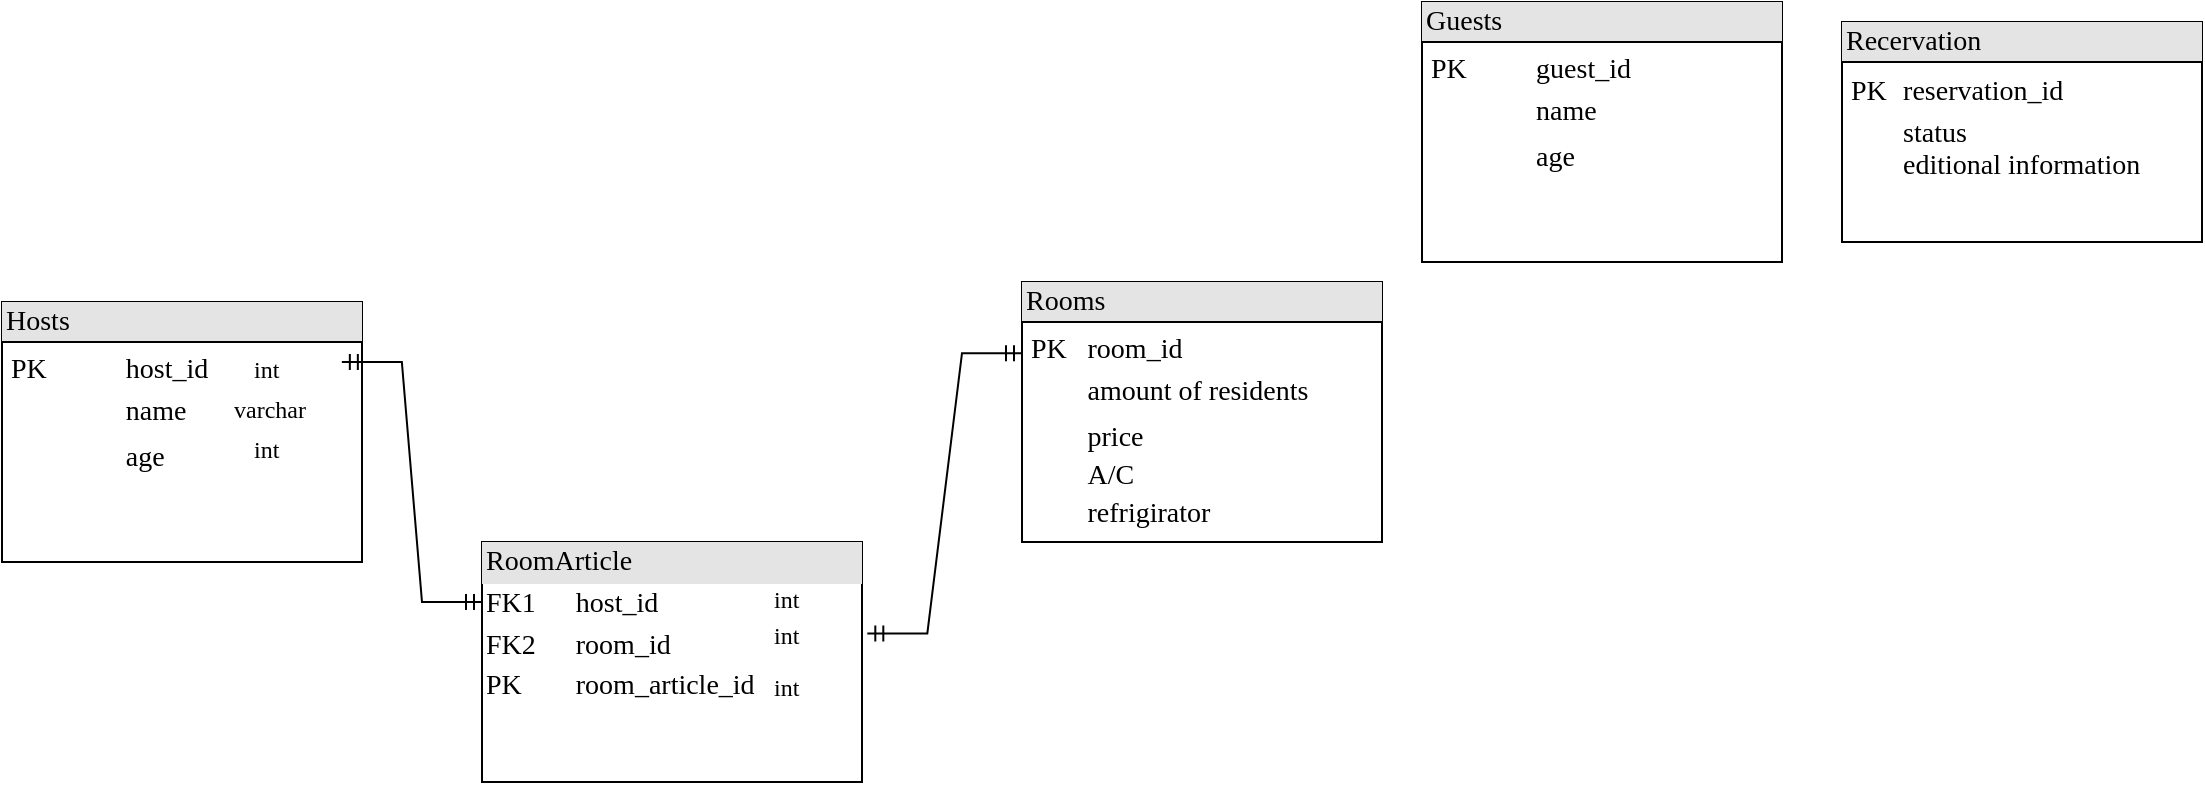 <mxfile version="20.5.1" type="device"><diagram id="N2YGCOHiTcgOP0V_7kHd" name="Страница 1"><mxGraphModel dx="1805" dy="514" grid="1" gridSize="10" guides="1" tooltips="1" connect="1" arrows="1" fold="1" page="1" pageScale="1" pageWidth="827" pageHeight="1169" math="0" shadow="0"><root><mxCell id="0"/><mxCell id="1" parent="0"/><mxCell id="Edt7NLq1QyEj4Q4Uv6oZ-7" value="&lt;div style=&quot;box-sizing:border-box;width:100%;background:#e4e4e4;padding:2px;&quot;&gt;RoomArticle&lt;/div&gt;&lt;table style=&quot;width:100%;font-size:1em;&quot; cellpadding=&quot;2&quot; cellspacing=&quot;0&quot;&gt;&lt;tbody&gt;&lt;tr&gt;&lt;td&gt;FK1&lt;/td&gt;&lt;td&gt;host_id&lt;/td&gt;&lt;/tr&gt;&lt;tr&gt;&lt;td&gt;FK2&lt;/td&gt;&lt;td&gt;room_id&lt;/td&gt;&lt;/tr&gt;&lt;tr&gt;&lt;td&gt;PK&amp;nbsp;&lt;/td&gt;&lt;td&gt;room_article_id&lt;/td&gt;&lt;/tr&gt;&lt;/tbody&gt;&lt;/table&gt;" style="verticalAlign=top;align=left;overflow=fill;html=1;labelBackgroundColor=none;fontFamily=Times New Roman;fontSize=14;fontColor=#000000;" vertex="1" parent="1"><mxGeometry x="160" y="450" width="190" height="120" as="geometry"/></mxCell><mxCell id="Edt7NLq1QyEj4Q4Uv6oZ-17" value="" style="edgeStyle=entityRelationEdgeStyle;fontSize=12;html=1;endArrow=ERmandOne;startArrow=ERmandOne;rounded=0;fontFamily=Times New Roman;fontColor=#000000;exitX=1.014;exitY=0.381;exitDx=0;exitDy=0;exitPerimeter=0;entryX=0;entryY=0.142;entryDx=0;entryDy=0;entryPerimeter=0;" edge="1" parent="1" source="Edt7NLq1QyEj4Q4Uv6oZ-7" target="Edt7NLq1QyEj4Q4Uv6oZ-10"><mxGeometry width="100" height="100" relative="1" as="geometry"><mxPoint x="360" y="400" as="sourcePoint"/><mxPoint x="330" y="224" as="targetPoint"/></mxGeometry></mxCell><mxCell id="Edt7NLq1QyEj4Q4Uv6oZ-18" value="" style="group" vertex="1" connectable="0" parent="1"><mxGeometry x="-80" y="330" width="180" height="130" as="geometry"/></mxCell><mxCell id="Edt7NLq1QyEj4Q4Uv6oZ-1" value="&lt;div style=&quot;box-sizing: border-box; width: 100%; background: rgb(228, 228, 228); padding: 2px; font-size: 14px;&quot;&gt;Hosts&lt;br&gt;&lt;/div&gt;" style="verticalAlign=top;align=left;overflow=fill;html=1;fontFamily=Times New Roman;fontSize=14;" vertex="1" parent="Edt7NLq1QyEj4Q4Uv6oZ-18"><mxGeometry width="180" height="130" as="geometry"/></mxCell><mxCell id="Edt7NLq1QyEj4Q4Uv6oZ-14" value="&lt;table style=&quot;text-align: left; background-color: initial; width: 176px;&quot; cellpadding=&quot;2&quot; cellspacing=&quot;0&quot;&gt;&lt;tbody&gt;&lt;tr&gt;&lt;td&gt;PK&lt;/td&gt;&lt;td&gt;host_id&lt;/td&gt;&lt;/tr&gt;&lt;tr&gt;&lt;td&gt;&lt;br&gt;&lt;/td&gt;&lt;td&gt;name&lt;/td&gt;&lt;/tr&gt;&lt;tr&gt;&lt;td&gt;&lt;/td&gt;&lt;td&gt;&lt;div style=&quot;line-height: 19px;&quot;&gt;&lt;span style=&quot;background-color: initial;&quot;&gt;age&lt;/span&gt;&lt;br&gt;&lt;/div&gt;&lt;div style=&quot;line-height: 19px;&quot;&gt;&lt;br&gt;&lt;/div&gt;&lt;div style=&quot;line-height: 19px;&quot;&gt;&lt;br&gt;&lt;/div&gt;&lt;/td&gt;&lt;/tr&gt;&lt;/tbody&gt;&lt;/table&gt;" style="html=1;labelBackgroundColor=none;fontFamily=Times New Roman;fontSize=14;fontColor=#000000;" vertex="1" parent="Edt7NLq1QyEj4Q4Uv6oZ-18"><mxGeometry y="20" width="180" height="110" as="geometry"/></mxCell><mxCell id="Edt7NLq1QyEj4Q4Uv6oZ-23" value="int" style="text;strokeColor=none;fillColor=none;spacingLeft=4;spacingRight=4;overflow=hidden;rotatable=0;points=[[0,0.5],[1,0.5]];portConstraint=eastwest;fontSize=12;labelBackgroundColor=none;fontFamily=Times New Roman;fontColor=#000000;" vertex="1" parent="Edt7NLq1QyEj4Q4Uv6oZ-18"><mxGeometry x="120" y="20" width="40" height="30" as="geometry"/></mxCell><mxCell id="Edt7NLq1QyEj4Q4Uv6oZ-24" value="varchar" style="text;strokeColor=none;fillColor=none;spacingLeft=4;spacingRight=4;overflow=hidden;rotatable=0;points=[[0,0.5],[1,0.5]];portConstraint=eastwest;fontSize=12;labelBackgroundColor=none;fontFamily=Times New Roman;fontColor=#000000;" vertex="1" parent="Edt7NLq1QyEj4Q4Uv6oZ-18"><mxGeometry x="110" y="40" width="50" height="30" as="geometry"/></mxCell><mxCell id="Edt7NLq1QyEj4Q4Uv6oZ-25" value="int" style="text;strokeColor=none;fillColor=none;spacingLeft=4;spacingRight=4;overflow=hidden;rotatable=0;points=[[0,0.5],[1,0.5]];portConstraint=eastwest;fontSize=12;labelBackgroundColor=none;fontFamily=Times New Roman;fontColor=#000000;" vertex="1" parent="Edt7NLq1QyEj4Q4Uv6oZ-18"><mxGeometry x="120" y="60" width="40" height="30" as="geometry"/></mxCell><mxCell id="Edt7NLq1QyEj4Q4Uv6oZ-19" value="" style="group" vertex="1" connectable="0" parent="1"><mxGeometry x="430" y="320" width="180" height="130" as="geometry"/></mxCell><mxCell id="Edt7NLq1QyEj4Q4Uv6oZ-5" value="&lt;div style=&quot;box-sizing: border-box; width: 100%; background: rgb(228, 228, 228); padding: 2px; font-size: 14px;&quot;&gt;&lt;font style=&quot;font-size: 14px;&quot;&gt;Rooms&lt;/font&gt;&lt;br&gt;&lt;/div&gt;" style="verticalAlign=top;align=left;overflow=fill;html=1;fontFamily=Times New Roman;fontSize=14;" vertex="1" parent="Edt7NLq1QyEj4Q4Uv6oZ-19"><mxGeometry width="180" height="130" as="geometry"/></mxCell><mxCell id="Edt7NLq1QyEj4Q4Uv6oZ-10" value="&lt;table style=&quot;text-align: left; background-color: initial; width: 176px;&quot; cellpadding=&quot;2&quot; cellspacing=&quot;0&quot;&gt;&lt;tbody&gt;&lt;tr&gt;&lt;td&gt;PK&lt;/td&gt;&lt;td&gt;room_id&lt;/td&gt;&lt;/tr&gt;&lt;tr&gt;&lt;td&gt;&lt;br&gt;&lt;/td&gt;&lt;td&gt;amount of residents&lt;br&gt;&lt;/td&gt;&lt;/tr&gt;&lt;tr&gt;&lt;td&gt;&lt;/td&gt;&lt;td&gt;&lt;div style=&quot;line-height: 19px;&quot;&gt;&lt;span style=&quot;background-color: initial;&quot;&gt;price&lt;/span&gt;&lt;br&gt;&lt;/div&gt;&lt;div style=&quot;line-height: 19px;&quot;&gt;A/C&lt;/div&gt;&lt;div style=&quot;line-height: 19px;&quot;&gt;refrigirator&lt;/div&gt;&lt;/td&gt;&lt;/tr&gt;&lt;/tbody&gt;&lt;/table&gt;" style="html=1;labelBackgroundColor=none;fontFamily=Times New Roman;fontSize=14;fontColor=#000000;" vertex="1" parent="Edt7NLq1QyEj4Q4Uv6oZ-19"><mxGeometry y="20" width="180" height="110" as="geometry"/></mxCell><mxCell id="Edt7NLq1QyEj4Q4Uv6oZ-20" value="" style="group" vertex="1" connectable="0" parent="1"><mxGeometry x="630" y="180" width="180" height="130" as="geometry"/></mxCell><mxCell id="Edt7NLq1QyEj4Q4Uv6oZ-4" value="&lt;div style=&quot;box-sizing: border-box; width: 100%; background: rgb(228, 228, 228); padding: 2px; font-size: 14px;&quot;&gt;Guests&lt;br&gt;&lt;/div&gt;" style="verticalAlign=top;align=left;overflow=fill;html=1;fontFamily=Times New Roman;fontSize=14;" vertex="1" parent="Edt7NLq1QyEj4Q4Uv6oZ-20"><mxGeometry width="180" height="130" as="geometry"/></mxCell><mxCell id="Edt7NLq1QyEj4Q4Uv6oZ-12" value="&lt;table style=&quot;text-align: left; background-color: initial; width: 176px;&quot; cellpadding=&quot;2&quot; cellspacing=&quot;0&quot;&gt;&lt;tbody&gt;&lt;tr&gt;&lt;td&gt;PK&lt;/td&gt;&lt;td&gt;guest_id&lt;/td&gt;&lt;/tr&gt;&lt;tr&gt;&lt;td&gt;&lt;br&gt;&lt;/td&gt;&lt;td&gt;name&lt;/td&gt;&lt;/tr&gt;&lt;tr&gt;&lt;td&gt;&lt;/td&gt;&lt;td&gt;&lt;div style=&quot;line-height: 19px;&quot;&gt;&lt;span style=&quot;background-color: initial;&quot;&gt;age&lt;/span&gt;&lt;br&gt;&lt;/div&gt;&lt;div style=&quot;line-height: 19px;&quot;&gt;&lt;br&gt;&lt;/div&gt;&lt;div style=&quot;line-height: 19px;&quot;&gt;&lt;br&gt;&lt;/div&gt;&lt;/td&gt;&lt;/tr&gt;&lt;/tbody&gt;&lt;/table&gt;" style="html=1;labelBackgroundColor=none;fontFamily=Times New Roman;fontSize=14;fontColor=#000000;" vertex="1" parent="Edt7NLq1QyEj4Q4Uv6oZ-20"><mxGeometry y="20" width="180" height="110" as="geometry"/></mxCell><mxCell id="Edt7NLq1QyEj4Q4Uv6oZ-21" value="" style="group" vertex="1" connectable="0" parent="1"><mxGeometry x="840" y="190" width="180" height="110" as="geometry"/></mxCell><mxCell id="Edt7NLq1QyEj4Q4Uv6oZ-6" value="&lt;div style=&quot;box-sizing: border-box; width: 100%; background: rgb(228, 228, 228); padding: 2px; font-size: 14px;&quot;&gt;Recervation&lt;/div&gt;" style="verticalAlign=top;align=left;overflow=fill;html=1;fontFamily=Times New Roman;fontSize=14;" vertex="1" parent="Edt7NLq1QyEj4Q4Uv6oZ-21"><mxGeometry width="180" height="110" as="geometry"/></mxCell><mxCell id="Edt7NLq1QyEj4Q4Uv6oZ-15" value="&lt;table style=&quot;text-align: left; background-color: initial; width: 176px;&quot; cellpadding=&quot;2&quot; cellspacing=&quot;0&quot;&gt;&lt;tbody&gt;&lt;tr&gt;&lt;td&gt;PK&lt;/td&gt;&lt;td&gt;reservation_id&lt;/td&gt;&lt;/tr&gt;&lt;tr&gt;&lt;td&gt;&lt;br&gt;&lt;/td&gt;&lt;td&gt;status&lt;br&gt;editional information&amp;nbsp;&lt;/td&gt;&lt;/tr&gt;&lt;tr&gt;&lt;td&gt;&lt;/td&gt;&lt;td&gt;&lt;div style=&quot;line-height: 19px;&quot;&gt;&lt;br&gt;&lt;/div&gt;&lt;/td&gt;&lt;/tr&gt;&lt;/tbody&gt;&lt;/table&gt;" style="html=1;labelBackgroundColor=none;fontFamily=Times New Roman;fontSize=14;fontColor=#000000;" vertex="1" parent="Edt7NLq1QyEj4Q4Uv6oZ-21"><mxGeometry y="20" width="180" height="90" as="geometry"/></mxCell><mxCell id="Edt7NLq1QyEj4Q4Uv6oZ-22" value="" style="edgeStyle=entityRelationEdgeStyle;fontSize=12;html=1;endArrow=ERmandOne;startArrow=ERmandOne;rounded=0;fontFamily=Times New Roman;fontColor=#000000;exitX=0;exitY=0.25;exitDx=0;exitDy=0;entryX=0.944;entryY=0.091;entryDx=0;entryDy=0;entryPerimeter=0;" edge="1" parent="1" source="Edt7NLq1QyEj4Q4Uv6oZ-7" target="Edt7NLq1QyEj4Q4Uv6oZ-14"><mxGeometry width="100" height="100" relative="1" as="geometry"><mxPoint x="290" y="450" as="sourcePoint"/><mxPoint x="120" y="360" as="targetPoint"/></mxGeometry></mxCell><mxCell id="Edt7NLq1QyEj4Q4Uv6oZ-26" value="int" style="text;strokeColor=none;fillColor=none;spacingLeft=4;spacingRight=4;overflow=hidden;rotatable=0;points=[[0,0.5],[1,0.5]];portConstraint=eastwest;fontSize=12;labelBackgroundColor=none;fontFamily=Times New Roman;fontColor=#000000;" vertex="1" parent="1"><mxGeometry x="300" y="465" width="40" height="30" as="geometry"/></mxCell><mxCell id="Edt7NLq1QyEj4Q4Uv6oZ-27" value="int" style="text;strokeColor=none;fillColor=none;spacingLeft=4;spacingRight=4;overflow=hidden;rotatable=0;points=[[0,0.5],[1,0.5]];portConstraint=eastwest;fontSize=12;labelBackgroundColor=none;fontFamily=Times New Roman;fontColor=#000000;" vertex="1" parent="1"><mxGeometry x="300" y="483" width="40" height="30" as="geometry"/></mxCell><mxCell id="Edt7NLq1QyEj4Q4Uv6oZ-28" value="int" style="text;strokeColor=none;fillColor=none;spacingLeft=4;spacingRight=4;overflow=hidden;rotatable=0;points=[[0,0.5],[1,0.5]];portConstraint=eastwest;fontSize=12;labelBackgroundColor=none;fontFamily=Times New Roman;fontColor=#000000;" vertex="1" parent="1"><mxGeometry x="300" y="509" width="40" height="30" as="geometry"/></mxCell></root></mxGraphModel></diagram></mxfile>
